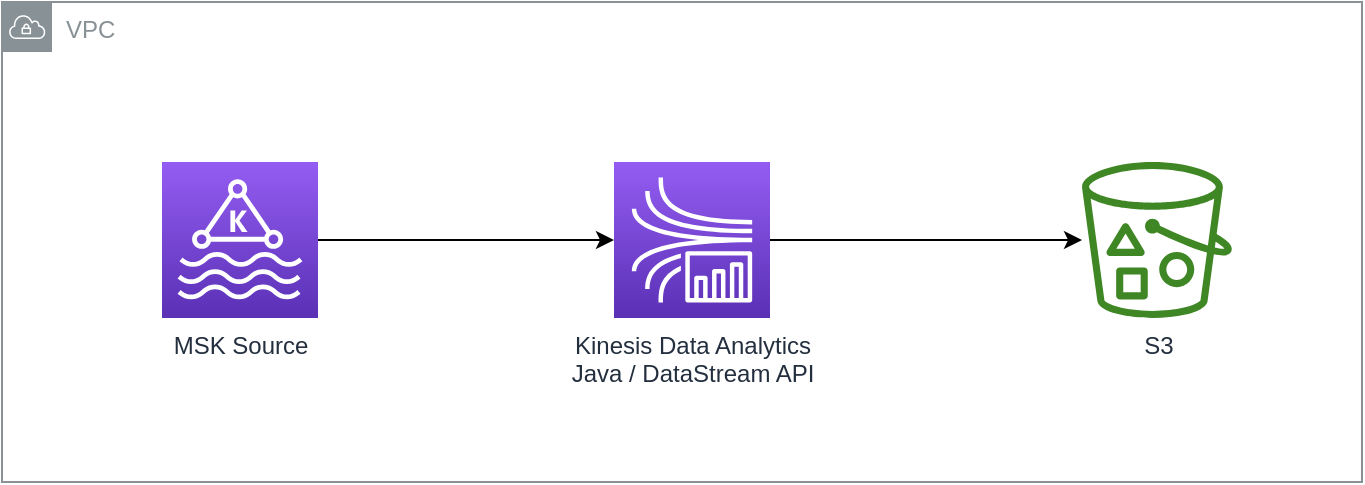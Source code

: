 <mxfile version="21.0.6" type="device"><diagram name="Page-1" id="TM7n4z-AZ3mUSUpbt4UK"><mxGraphModel dx="1460" dy="634" grid="0" gridSize="10" guides="1" tooltips="1" connect="1" arrows="1" fold="1" page="1" pageScale="1" pageWidth="850" pageHeight="1100" math="0" shadow="0"><root><mxCell id="0"/><mxCell id="1" parent="0"/><mxCell id="5bTRFqQEF1BuItB7qnC4-1" value="VPC" style="sketch=0;outlineConnect=0;gradientColor=none;html=1;whiteSpace=wrap;fontSize=12;fontStyle=0;shape=mxgraph.aws4.group;grIcon=mxgraph.aws4.group_vpc;strokeColor=#879196;fillColor=none;verticalAlign=top;align=left;spacingLeft=30;fontColor=#879196;dashed=0;" vertex="1" parent="1"><mxGeometry x="80" y="80" width="680" height="240" as="geometry"/></mxCell><mxCell id="5bTRFqQEF1BuItB7qnC4-6" style="edgeStyle=orthogonalEdgeStyle;rounded=0;orthogonalLoop=1;jettySize=auto;html=1;exitX=1;exitY=0.5;exitDx=0;exitDy=0;exitPerimeter=0;" edge="1" parent="1" source="5bTRFqQEF1BuItB7qnC4-2" target="5bTRFqQEF1BuItB7qnC4-4"><mxGeometry relative="1" as="geometry"/></mxCell><mxCell id="5bTRFqQEF1BuItB7qnC4-2" value="Kinesis Data Analytics&lt;br&gt;Java / DataStream API" style="sketch=0;points=[[0,0,0],[0.25,0,0],[0.5,0,0],[0.75,0,0],[1,0,0],[0,1,0],[0.25,1,0],[0.5,1,0],[0.75,1,0],[1,1,0],[0,0.25,0],[0,0.5,0],[0,0.75,0],[1,0.25,0],[1,0.5,0],[1,0.75,0]];outlineConnect=0;fontColor=#232F3E;gradientColor=#945DF2;gradientDirection=north;fillColor=#5A30B5;strokeColor=#ffffff;dashed=0;verticalLabelPosition=bottom;verticalAlign=top;align=center;html=1;fontSize=12;fontStyle=0;aspect=fixed;shape=mxgraph.aws4.resourceIcon;resIcon=mxgraph.aws4.kinesis_data_analytics;" vertex="1" parent="1"><mxGeometry x="386" y="160" width="78" height="78" as="geometry"/></mxCell><mxCell id="5bTRFqQEF1BuItB7qnC4-5" style="edgeStyle=orthogonalEdgeStyle;rounded=0;orthogonalLoop=1;jettySize=auto;html=1;exitX=1;exitY=0.5;exitDx=0;exitDy=0;exitPerimeter=0;entryX=0;entryY=0.5;entryDx=0;entryDy=0;entryPerimeter=0;" edge="1" parent="1" source="5bTRFqQEF1BuItB7qnC4-3" target="5bTRFqQEF1BuItB7qnC4-2"><mxGeometry relative="1" as="geometry"/></mxCell><mxCell id="5bTRFqQEF1BuItB7qnC4-3" value="MSK Source" style="sketch=0;points=[[0,0,0],[0.25,0,0],[0.5,0,0],[0.75,0,0],[1,0,0],[0,1,0],[0.25,1,0],[0.5,1,0],[0.75,1,0],[1,1,0],[0,0.25,0],[0,0.5,0],[0,0.75,0],[1,0.25,0],[1,0.5,0],[1,0.75,0]];outlineConnect=0;fontColor=#232F3E;gradientColor=#945DF2;gradientDirection=north;fillColor=#5A30B5;strokeColor=#ffffff;dashed=0;verticalLabelPosition=bottom;verticalAlign=top;align=center;html=1;fontSize=12;fontStyle=0;aspect=fixed;shape=mxgraph.aws4.resourceIcon;resIcon=mxgraph.aws4.managed_streaming_for_kafka;" vertex="1" parent="1"><mxGeometry x="160" y="160" width="78" height="78" as="geometry"/></mxCell><mxCell id="5bTRFqQEF1BuItB7qnC4-4" value="S3" style="sketch=0;outlineConnect=0;fontColor=#232F3E;gradientColor=none;fillColor=#3F8624;strokeColor=none;dashed=0;verticalLabelPosition=bottom;verticalAlign=top;align=center;html=1;fontSize=12;fontStyle=0;aspect=fixed;pointerEvents=1;shape=mxgraph.aws4.bucket_with_objects;" vertex="1" parent="1"><mxGeometry x="620" y="160" width="75" height="78" as="geometry"/></mxCell></root></mxGraphModel></diagram></mxfile>